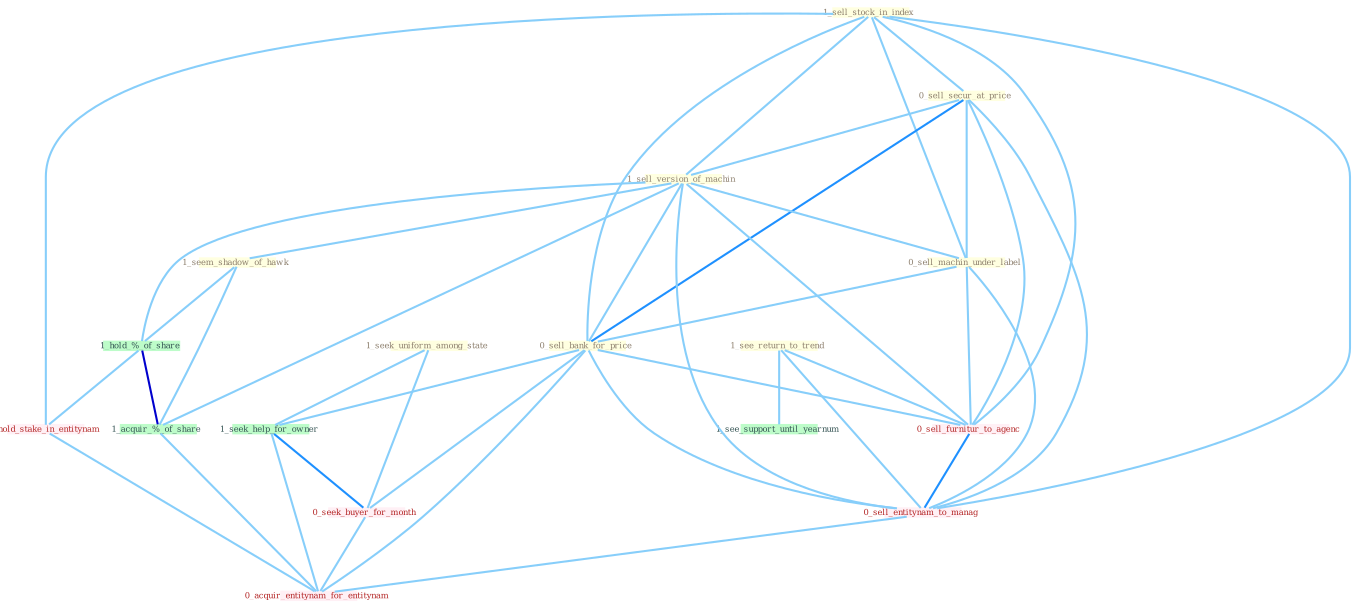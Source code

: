 Graph G{ 
    node
    [shape=polygon,style=filled,width=.5,height=.06,color="#BDFCC9",fixedsize=true,fontsize=4,
    fontcolor="#2f4f4f"];
    {node
    [color="#ffffe0", fontcolor="#8b7d6b"] "1_sell_stock_in_index " "1_see_return_to_trend " "0_sell_secur_at_price " "1_sell_version_of_machin " "0_sell_machin_under_label " "1_seek_uniform_among_state " "1_seem_shadow_of_hawk " "0_sell_bank_for_price "}
{node [color="#fff0f5", fontcolor="#b22222"] "1_hold_stake_in_entitynam " "0_seek_buyer_for_month " "0_sell_furnitur_to_agenc " "0_sell_entitynam_to_manag " "0_acquir_entitynam_for_entitynam "}
edge [color="#B0E2FF"];

	"1_sell_stock_in_index " -- "0_sell_secur_at_price " [w="1", color="#87cefa" ];
	"1_sell_stock_in_index " -- "1_sell_version_of_machin " [w="1", color="#87cefa" ];
	"1_sell_stock_in_index " -- "0_sell_machin_under_label " [w="1", color="#87cefa" ];
	"1_sell_stock_in_index " -- "0_sell_bank_for_price " [w="1", color="#87cefa" ];
	"1_sell_stock_in_index " -- "1_hold_stake_in_entitynam " [w="1", color="#87cefa" ];
	"1_sell_stock_in_index " -- "0_sell_furnitur_to_agenc " [w="1", color="#87cefa" ];
	"1_sell_stock_in_index " -- "0_sell_entitynam_to_manag " [w="1", color="#87cefa" ];
	"1_see_return_to_trend " -- "1_see_support_until_yearnum " [w="1", color="#87cefa" ];
	"1_see_return_to_trend " -- "0_sell_furnitur_to_agenc " [w="1", color="#87cefa" ];
	"1_see_return_to_trend " -- "0_sell_entitynam_to_manag " [w="1", color="#87cefa" ];
	"0_sell_secur_at_price " -- "1_sell_version_of_machin " [w="1", color="#87cefa" ];
	"0_sell_secur_at_price " -- "0_sell_machin_under_label " [w="1", color="#87cefa" ];
	"0_sell_secur_at_price " -- "0_sell_bank_for_price " [w="2", color="#1e90ff" , len=0.8];
	"0_sell_secur_at_price " -- "0_sell_furnitur_to_agenc " [w="1", color="#87cefa" ];
	"0_sell_secur_at_price " -- "0_sell_entitynam_to_manag " [w="1", color="#87cefa" ];
	"1_sell_version_of_machin " -- "0_sell_machin_under_label " [w="1", color="#87cefa" ];
	"1_sell_version_of_machin " -- "1_seem_shadow_of_hawk " [w="1", color="#87cefa" ];
	"1_sell_version_of_machin " -- "0_sell_bank_for_price " [w="1", color="#87cefa" ];
	"1_sell_version_of_machin " -- "1_hold_%_of_share " [w="1", color="#87cefa" ];
	"1_sell_version_of_machin " -- "1_acquir_%_of_share " [w="1", color="#87cefa" ];
	"1_sell_version_of_machin " -- "0_sell_furnitur_to_agenc " [w="1", color="#87cefa" ];
	"1_sell_version_of_machin " -- "0_sell_entitynam_to_manag " [w="1", color="#87cefa" ];
	"0_sell_machin_under_label " -- "0_sell_bank_for_price " [w="1", color="#87cefa" ];
	"0_sell_machin_under_label " -- "0_sell_furnitur_to_agenc " [w="1", color="#87cefa" ];
	"0_sell_machin_under_label " -- "0_sell_entitynam_to_manag " [w="1", color="#87cefa" ];
	"1_seek_uniform_among_state " -- "1_seek_help_for_owner " [w="1", color="#87cefa" ];
	"1_seek_uniform_among_state " -- "0_seek_buyer_for_month " [w="1", color="#87cefa" ];
	"1_seem_shadow_of_hawk " -- "1_hold_%_of_share " [w="1", color="#87cefa" ];
	"1_seem_shadow_of_hawk " -- "1_acquir_%_of_share " [w="1", color="#87cefa" ];
	"0_sell_bank_for_price " -- "1_seek_help_for_owner " [w="1", color="#87cefa" ];
	"0_sell_bank_for_price " -- "0_seek_buyer_for_month " [w="1", color="#87cefa" ];
	"0_sell_bank_for_price " -- "0_sell_furnitur_to_agenc " [w="1", color="#87cefa" ];
	"0_sell_bank_for_price " -- "0_sell_entitynam_to_manag " [w="1", color="#87cefa" ];
	"0_sell_bank_for_price " -- "0_acquir_entitynam_for_entitynam " [w="1", color="#87cefa" ];
	"1_hold_%_of_share " -- "1_hold_stake_in_entitynam " [w="1", color="#87cefa" ];
	"1_hold_%_of_share " -- "1_acquir_%_of_share " [w="3", color="#0000cd" , len=0.6];
	"1_hold_stake_in_entitynam " -- "0_acquir_entitynam_for_entitynam " [w="1", color="#87cefa" ];
	"1_seek_help_for_owner " -- "0_seek_buyer_for_month " [w="2", color="#1e90ff" , len=0.8];
	"1_seek_help_for_owner " -- "0_acquir_entitynam_for_entitynam " [w="1", color="#87cefa" ];
	"0_seek_buyer_for_month " -- "0_acquir_entitynam_for_entitynam " [w="1", color="#87cefa" ];
	"1_acquir_%_of_share " -- "0_acquir_entitynam_for_entitynam " [w="1", color="#87cefa" ];
	"0_sell_furnitur_to_agenc " -- "0_sell_entitynam_to_manag " [w="2", color="#1e90ff" , len=0.8];
	"0_sell_entitynam_to_manag " -- "0_acquir_entitynam_for_entitynam " [w="1", color="#87cefa" ];
}
